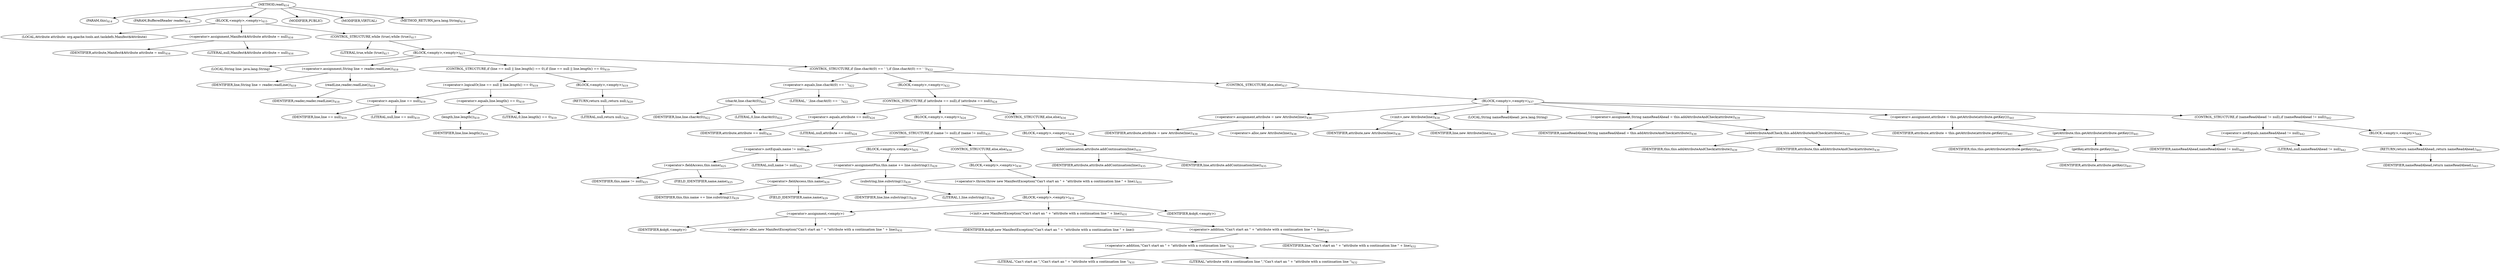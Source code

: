 digraph "read" {  
"753" [label = <(METHOD,read)<SUB>414</SUB>> ]
"53" [label = <(PARAM,this)<SUB>414</SUB>> ]
"754" [label = <(PARAM,BufferedReader reader)<SUB>414</SUB>> ]
"755" [label = <(BLOCK,&lt;empty&gt;,&lt;empty&gt;)<SUB>415</SUB>> ]
"51" [label = <(LOCAL,Attribute attribute: org.apache.tools.ant.taskdefs.Manifest$Attribute)> ]
"756" [label = <(&lt;operator&gt;.assignment,Manifest$Attribute attribute = null)<SUB>416</SUB>> ]
"757" [label = <(IDENTIFIER,attribute,Manifest$Attribute attribute = null)<SUB>416</SUB>> ]
"758" [label = <(LITERAL,null,Manifest$Attribute attribute = null)<SUB>416</SUB>> ]
"759" [label = <(CONTROL_STRUCTURE,while (true),while (true))<SUB>417</SUB>> ]
"760" [label = <(LITERAL,true,while (true))<SUB>417</SUB>> ]
"761" [label = <(BLOCK,&lt;empty&gt;,&lt;empty&gt;)<SUB>417</SUB>> ]
"762" [label = <(LOCAL,String line: java.lang.String)> ]
"763" [label = <(&lt;operator&gt;.assignment,String line = reader.readLine())<SUB>418</SUB>> ]
"764" [label = <(IDENTIFIER,line,String line = reader.readLine())<SUB>418</SUB>> ]
"765" [label = <(readLine,reader.readLine())<SUB>418</SUB>> ]
"766" [label = <(IDENTIFIER,reader,reader.readLine())<SUB>418</SUB>> ]
"767" [label = <(CONTROL_STRUCTURE,if (line == null || line.length() == 0),if (line == null || line.length() == 0))<SUB>419</SUB>> ]
"768" [label = <(&lt;operator&gt;.logicalOr,line == null || line.length() == 0)<SUB>419</SUB>> ]
"769" [label = <(&lt;operator&gt;.equals,line == null)<SUB>419</SUB>> ]
"770" [label = <(IDENTIFIER,line,line == null)<SUB>419</SUB>> ]
"771" [label = <(LITERAL,null,line == null)<SUB>419</SUB>> ]
"772" [label = <(&lt;operator&gt;.equals,line.length() == 0)<SUB>419</SUB>> ]
"773" [label = <(length,line.length())<SUB>419</SUB>> ]
"774" [label = <(IDENTIFIER,line,line.length())<SUB>419</SUB>> ]
"775" [label = <(LITERAL,0,line.length() == 0)<SUB>419</SUB>> ]
"776" [label = <(BLOCK,&lt;empty&gt;,&lt;empty&gt;)<SUB>419</SUB>> ]
"777" [label = <(RETURN,return null;,return null;)<SUB>420</SUB>> ]
"778" [label = <(LITERAL,null,return null;)<SUB>420</SUB>> ]
"779" [label = <(CONTROL_STRUCTURE,if (line.charAt(0) == ' '),if (line.charAt(0) == ' '))<SUB>422</SUB>> ]
"780" [label = <(&lt;operator&gt;.equals,line.charAt(0) == ' ')<SUB>422</SUB>> ]
"781" [label = <(charAt,line.charAt(0))<SUB>422</SUB>> ]
"782" [label = <(IDENTIFIER,line,line.charAt(0))<SUB>422</SUB>> ]
"783" [label = <(LITERAL,0,line.charAt(0))<SUB>422</SUB>> ]
"784" [label = <(LITERAL,' ',line.charAt(0) == ' ')<SUB>422</SUB>> ]
"785" [label = <(BLOCK,&lt;empty&gt;,&lt;empty&gt;)<SUB>422</SUB>> ]
"786" [label = <(CONTROL_STRUCTURE,if (attribute == null),if (attribute == null))<SUB>424</SUB>> ]
"787" [label = <(&lt;operator&gt;.equals,attribute == null)<SUB>424</SUB>> ]
"788" [label = <(IDENTIFIER,attribute,attribute == null)<SUB>424</SUB>> ]
"789" [label = <(LITERAL,null,attribute == null)<SUB>424</SUB>> ]
"790" [label = <(BLOCK,&lt;empty&gt;,&lt;empty&gt;)<SUB>424</SUB>> ]
"791" [label = <(CONTROL_STRUCTURE,if (name != null),if (name != null))<SUB>425</SUB>> ]
"792" [label = <(&lt;operator&gt;.notEquals,name != null)<SUB>425</SUB>> ]
"793" [label = <(&lt;operator&gt;.fieldAccess,this.name)<SUB>425</SUB>> ]
"794" [label = <(IDENTIFIER,this,name != null)<SUB>425</SUB>> ]
"795" [label = <(FIELD_IDENTIFIER,name,name)<SUB>425</SUB>> ]
"796" [label = <(LITERAL,null,name != null)<SUB>425</SUB>> ]
"797" [label = <(BLOCK,&lt;empty&gt;,&lt;empty&gt;)<SUB>425</SUB>> ]
"798" [label = <(&lt;operator&gt;.assignmentPlus,this.name += line.substring(1))<SUB>429</SUB>> ]
"799" [label = <(&lt;operator&gt;.fieldAccess,this.name)<SUB>429</SUB>> ]
"800" [label = <(IDENTIFIER,this,this.name += line.substring(1))<SUB>429</SUB>> ]
"801" [label = <(FIELD_IDENTIFIER,name,name)<SUB>429</SUB>> ]
"802" [label = <(substring,line.substring(1))<SUB>429</SUB>> ]
"803" [label = <(IDENTIFIER,line,line.substring(1))<SUB>429</SUB>> ]
"804" [label = <(LITERAL,1,line.substring(1))<SUB>429</SUB>> ]
"805" [label = <(CONTROL_STRUCTURE,else,else)<SUB>430</SUB>> ]
"806" [label = <(BLOCK,&lt;empty&gt;,&lt;empty&gt;)<SUB>430</SUB>> ]
"807" [label = <(&lt;operator&gt;.throw,throw new ManifestException(&quot;Can't start an &quot; + &quot;attribute with a continuation line &quot; + line);)<SUB>431</SUB>> ]
"808" [label = <(BLOCK,&lt;empty&gt;,&lt;empty&gt;)<SUB>431</SUB>> ]
"809" [label = <(&lt;operator&gt;.assignment,&lt;empty&gt;)> ]
"810" [label = <(IDENTIFIER,$obj6,&lt;empty&gt;)> ]
"811" [label = <(&lt;operator&gt;.alloc,new ManifestException(&quot;Can't start an &quot; + &quot;attribute with a continuation line &quot; + line))<SUB>431</SUB>> ]
"812" [label = <(&lt;init&gt;,new ManifestException(&quot;Can't start an &quot; + &quot;attribute with a continuation line &quot; + line))<SUB>431</SUB>> ]
"813" [label = <(IDENTIFIER,$obj6,new ManifestException(&quot;Can't start an &quot; + &quot;attribute with a continuation line &quot; + line))> ]
"814" [label = <(&lt;operator&gt;.addition,&quot;Can't start an &quot; + &quot;attribute with a continuation line &quot; + line)<SUB>431</SUB>> ]
"815" [label = <(&lt;operator&gt;.addition,&quot;Can't start an &quot; + &quot;attribute with a continuation line &quot;)<SUB>431</SUB>> ]
"816" [label = <(LITERAL,&quot;Can't start an &quot;,&quot;Can't start an &quot; + &quot;attribute with a continuation line &quot;)<SUB>431</SUB>> ]
"817" [label = <(LITERAL,&quot;attribute with a continuation line &quot;,&quot;Can't start an &quot; + &quot;attribute with a continuation line &quot;)<SUB>432</SUB>> ]
"818" [label = <(IDENTIFIER,line,&quot;Can't start an &quot; + &quot;attribute with a continuation line &quot; + line)<SUB>432</SUB>> ]
"819" [label = <(IDENTIFIER,$obj6,&lt;empty&gt;)> ]
"820" [label = <(CONTROL_STRUCTURE,else,else)<SUB>434</SUB>> ]
"821" [label = <(BLOCK,&lt;empty&gt;,&lt;empty&gt;)<SUB>434</SUB>> ]
"822" [label = <(addContinuation,attribute.addContinuation(line))<SUB>435</SUB>> ]
"823" [label = <(IDENTIFIER,attribute,attribute.addContinuation(line))<SUB>435</SUB>> ]
"824" [label = <(IDENTIFIER,line,attribute.addContinuation(line))<SUB>435</SUB>> ]
"825" [label = <(CONTROL_STRUCTURE,else,else)<SUB>437</SUB>> ]
"826" [label = <(BLOCK,&lt;empty&gt;,&lt;empty&gt;)<SUB>437</SUB>> ]
"827" [label = <(&lt;operator&gt;.assignment,attribute = new Attribute(line))<SUB>438</SUB>> ]
"828" [label = <(IDENTIFIER,attribute,attribute = new Attribute(line))<SUB>438</SUB>> ]
"829" [label = <(&lt;operator&gt;.alloc,new Attribute(line))<SUB>438</SUB>> ]
"830" [label = <(&lt;init&gt;,new Attribute(line))<SUB>438</SUB>> ]
"50" [label = <(IDENTIFIER,attribute,new Attribute(line))<SUB>438</SUB>> ]
"831" [label = <(IDENTIFIER,line,new Attribute(line))<SUB>438</SUB>> ]
"832" [label = <(LOCAL,String nameReadAhead: java.lang.String)> ]
"833" [label = <(&lt;operator&gt;.assignment,String nameReadAhead = this.addAttributeAndCheck(attribute))<SUB>439</SUB>> ]
"834" [label = <(IDENTIFIER,nameReadAhead,String nameReadAhead = this.addAttributeAndCheck(attribute))<SUB>439</SUB>> ]
"835" [label = <(addAttributeAndCheck,this.addAttributeAndCheck(attribute))<SUB>439</SUB>> ]
"52" [label = <(IDENTIFIER,this,this.addAttributeAndCheck(attribute))<SUB>439</SUB>> ]
"836" [label = <(IDENTIFIER,attribute,this.addAttributeAndCheck(attribute))<SUB>439</SUB>> ]
"837" [label = <(&lt;operator&gt;.assignment,attribute = this.getAttribute(attribute.getKey()))<SUB>441</SUB>> ]
"838" [label = <(IDENTIFIER,attribute,attribute = this.getAttribute(attribute.getKey()))<SUB>441</SUB>> ]
"839" [label = <(getAttribute,this.getAttribute(attribute.getKey()))<SUB>441</SUB>> ]
"54" [label = <(IDENTIFIER,this,this.getAttribute(attribute.getKey()))<SUB>441</SUB>> ]
"840" [label = <(getKey,attribute.getKey())<SUB>441</SUB>> ]
"841" [label = <(IDENTIFIER,attribute,attribute.getKey())<SUB>441</SUB>> ]
"842" [label = <(CONTROL_STRUCTURE,if (nameReadAhead != null),if (nameReadAhead != null))<SUB>442</SUB>> ]
"843" [label = <(&lt;operator&gt;.notEquals,nameReadAhead != null)<SUB>442</SUB>> ]
"844" [label = <(IDENTIFIER,nameReadAhead,nameReadAhead != null)<SUB>442</SUB>> ]
"845" [label = <(LITERAL,null,nameReadAhead != null)<SUB>442</SUB>> ]
"846" [label = <(BLOCK,&lt;empty&gt;,&lt;empty&gt;)<SUB>442</SUB>> ]
"847" [label = <(RETURN,return nameReadAhead;,return nameReadAhead;)<SUB>443</SUB>> ]
"848" [label = <(IDENTIFIER,nameReadAhead,return nameReadAhead;)<SUB>443</SUB>> ]
"849" [label = <(MODIFIER,PUBLIC)> ]
"850" [label = <(MODIFIER,VIRTUAL)> ]
"851" [label = <(METHOD_RETURN,java.lang.String)<SUB>414</SUB>> ]
  "753" -> "53" 
  "753" -> "754" 
  "753" -> "755" 
  "753" -> "849" 
  "753" -> "850" 
  "753" -> "851" 
  "755" -> "51" 
  "755" -> "756" 
  "755" -> "759" 
  "756" -> "757" 
  "756" -> "758" 
  "759" -> "760" 
  "759" -> "761" 
  "761" -> "762" 
  "761" -> "763" 
  "761" -> "767" 
  "761" -> "779" 
  "763" -> "764" 
  "763" -> "765" 
  "765" -> "766" 
  "767" -> "768" 
  "767" -> "776" 
  "768" -> "769" 
  "768" -> "772" 
  "769" -> "770" 
  "769" -> "771" 
  "772" -> "773" 
  "772" -> "775" 
  "773" -> "774" 
  "776" -> "777" 
  "777" -> "778" 
  "779" -> "780" 
  "779" -> "785" 
  "779" -> "825" 
  "780" -> "781" 
  "780" -> "784" 
  "781" -> "782" 
  "781" -> "783" 
  "785" -> "786" 
  "786" -> "787" 
  "786" -> "790" 
  "786" -> "820" 
  "787" -> "788" 
  "787" -> "789" 
  "790" -> "791" 
  "791" -> "792" 
  "791" -> "797" 
  "791" -> "805" 
  "792" -> "793" 
  "792" -> "796" 
  "793" -> "794" 
  "793" -> "795" 
  "797" -> "798" 
  "798" -> "799" 
  "798" -> "802" 
  "799" -> "800" 
  "799" -> "801" 
  "802" -> "803" 
  "802" -> "804" 
  "805" -> "806" 
  "806" -> "807" 
  "807" -> "808" 
  "808" -> "809" 
  "808" -> "812" 
  "808" -> "819" 
  "809" -> "810" 
  "809" -> "811" 
  "812" -> "813" 
  "812" -> "814" 
  "814" -> "815" 
  "814" -> "818" 
  "815" -> "816" 
  "815" -> "817" 
  "820" -> "821" 
  "821" -> "822" 
  "822" -> "823" 
  "822" -> "824" 
  "825" -> "826" 
  "826" -> "827" 
  "826" -> "830" 
  "826" -> "832" 
  "826" -> "833" 
  "826" -> "837" 
  "826" -> "842" 
  "827" -> "828" 
  "827" -> "829" 
  "830" -> "50" 
  "830" -> "831" 
  "833" -> "834" 
  "833" -> "835" 
  "835" -> "52" 
  "835" -> "836" 
  "837" -> "838" 
  "837" -> "839" 
  "839" -> "54" 
  "839" -> "840" 
  "840" -> "841" 
  "842" -> "843" 
  "842" -> "846" 
  "843" -> "844" 
  "843" -> "845" 
  "846" -> "847" 
  "847" -> "848" 
}
